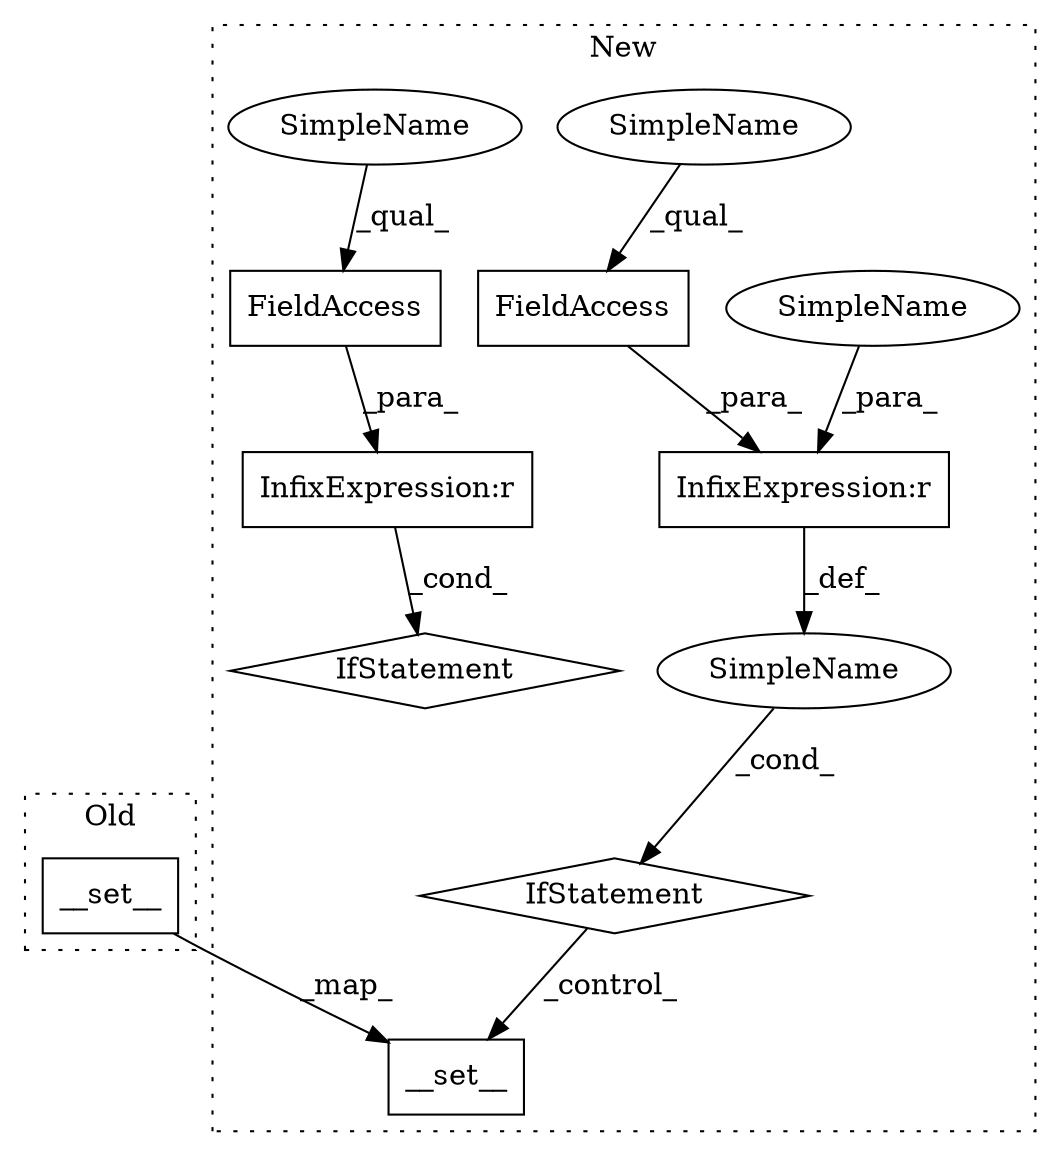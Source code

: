 digraph G {
subgraph cluster0 {
1 [label="__set__" a="32" s="821,847" l="8,1" shape="box"];
label = "Old";
style="dotted";
}
subgraph cluster1 {
2 [label="__set__" a="32" s="845,871" l="8,1" shape="box"];
3 [label="InfixExpression:r" a="27" s="796" l="4" shape="box"];
4 [label="FieldAccess" a="22" s="1031" l="14" shape="box"];
5 [label="InfixExpression:r" a="27" s="1027" l="4" shape="box"];
6 [label="FieldAccess" a="22" s="800" l="6" shape="box"];
7 [label="SimpleName" a="42" s="" l="" shape="ellipse"];
8 [label="IfStatement" a="25" s="787,806" l="4,2" shape="diamond"];
9 [label="IfStatement" a="25" s="1013,1045" l="4,2" shape="diamond"];
10 [label="SimpleName" a="42" s="791" l="5" shape="ellipse"];
11 [label="SimpleName" a="42" s="800" l="3" shape="ellipse"];
12 [label="SimpleName" a="42" s="1031" l="3" shape="ellipse"];
label = "New";
style="dotted";
}
1 -> 2 [label="_map_"];
3 -> 7 [label="_def_"];
4 -> 5 [label="_para_"];
5 -> 9 [label="_cond_"];
6 -> 3 [label="_para_"];
7 -> 8 [label="_cond_"];
8 -> 2 [label="_control_"];
10 -> 3 [label="_para_"];
11 -> 6 [label="_qual_"];
12 -> 4 [label="_qual_"];
}